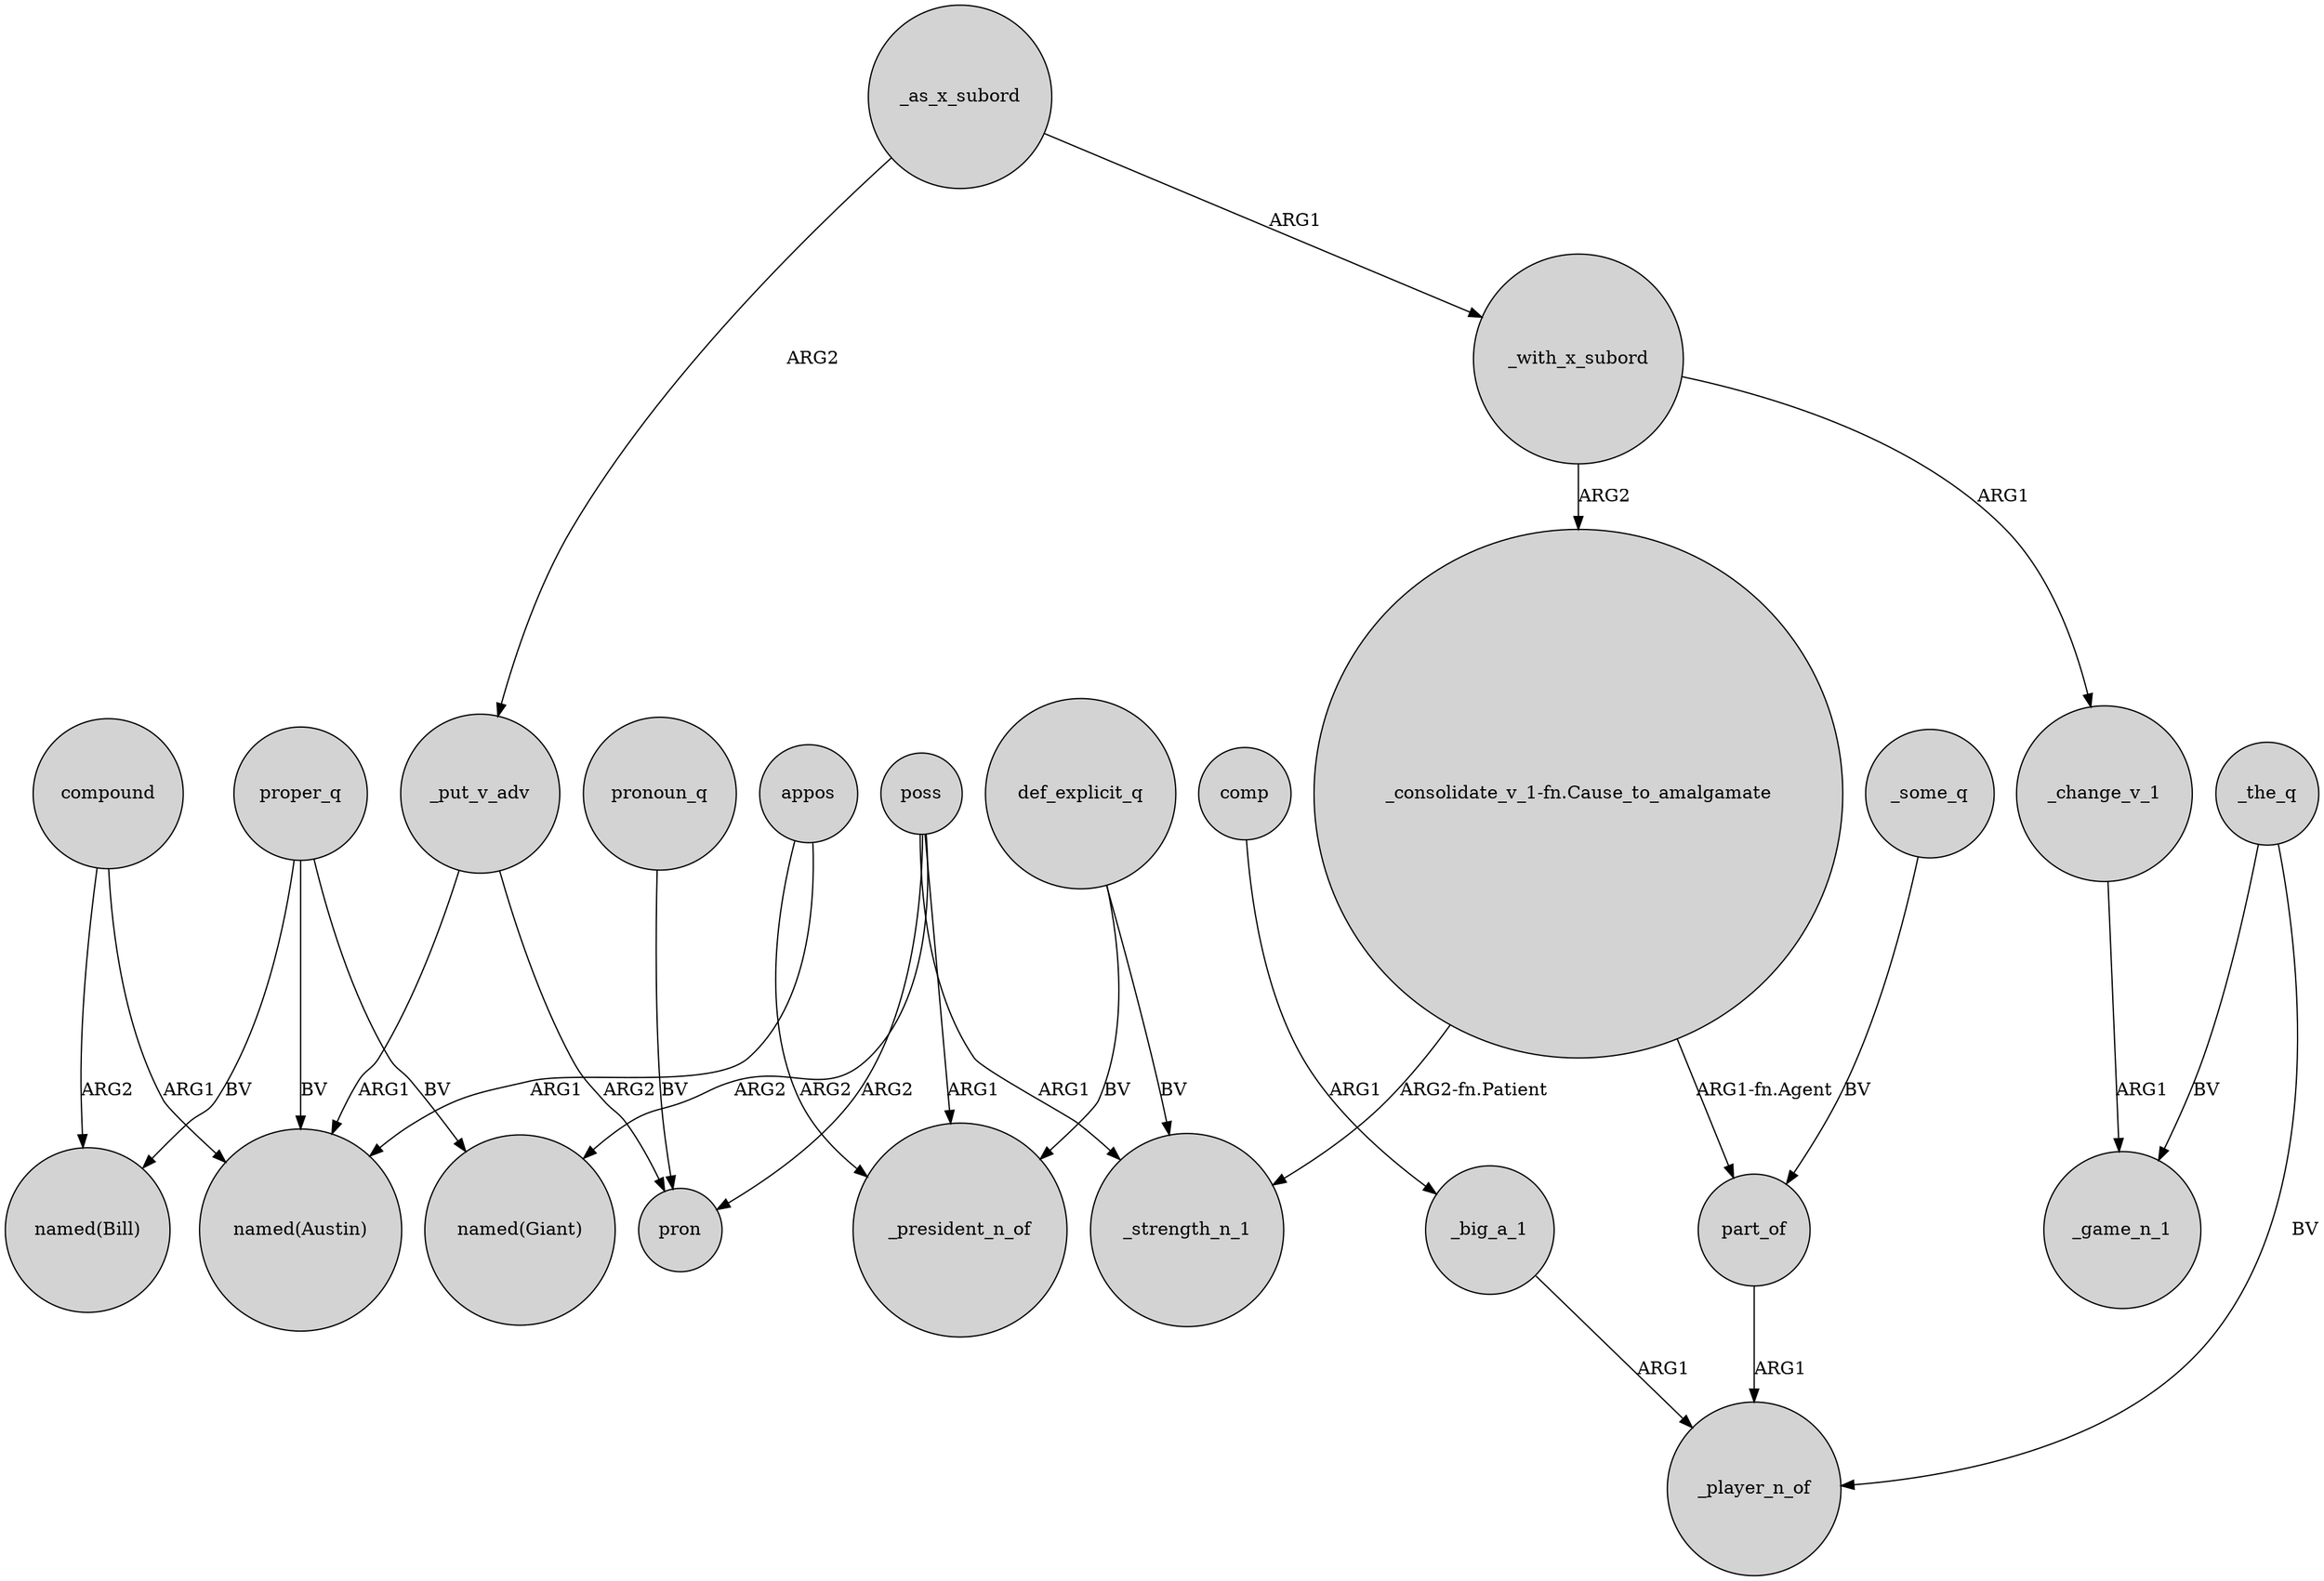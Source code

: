 digraph {
	node [shape=circle style=filled]
	proper_q -> "named(Giant)" [label=BV]
	comp -> _big_a_1 [label=ARG1]
	poss -> pron [label=ARG2]
	_with_x_subord -> "_consolidate_v_1-fn.Cause_to_amalgamate" [label=ARG2]
	compound -> "named(Austin)" [label=ARG1]
	"_consolidate_v_1-fn.Cause_to_amalgamate" -> part_of [label="ARG1-fn.Agent"]
	appos -> "named(Austin)" [label=ARG1]
	proper_q -> "named(Bill)" [label=BV]
	_change_v_1 -> _game_n_1 [label=ARG1]
	_big_a_1 -> _player_n_of [label=ARG1]
	_put_v_adv -> "named(Austin)" [label=ARG1]
	_some_q -> part_of [label=BV]
	poss -> _president_n_of [label=ARG1]
	appos -> _president_n_of [label=ARG2]
	pronoun_q -> pron [label=BV]
	part_of -> _player_n_of [label=ARG1]
	"_consolidate_v_1-fn.Cause_to_amalgamate" -> _strength_n_1 [label="ARG2-fn.Patient"]
	poss -> "named(Giant)" [label=ARG2]
	_as_x_subord -> _put_v_adv [label=ARG2]
	def_explicit_q -> _president_n_of [label=BV]
	def_explicit_q -> _strength_n_1 [label=BV]
	_put_v_adv -> pron [label=ARG2]
	poss -> _strength_n_1 [label=ARG1]
	compound -> "named(Bill)" [label=ARG2]
	proper_q -> "named(Austin)" [label=BV]
	_the_q -> _game_n_1 [label=BV]
	_as_x_subord -> _with_x_subord [label=ARG1]
	_the_q -> _player_n_of [label=BV]
	_with_x_subord -> _change_v_1 [label=ARG1]
}
